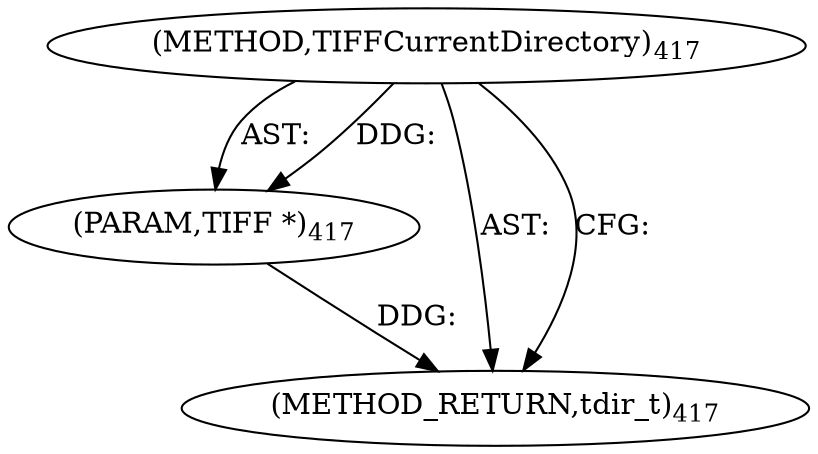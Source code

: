 digraph "TIFFCurrentDirectory" {  
"8731" [label = <(METHOD,TIFFCurrentDirectory)<SUB>417</SUB>> ]
"8732" [label = <(PARAM,TIFF *)<SUB>417</SUB>> ]
"8733" [label = <(METHOD_RETURN,tdir_t)<SUB>417</SUB>> ]
  "8731" -> "8732"  [ label = "AST: "] 
  "8731" -> "8733"  [ label = "AST: "] 
  "8731" -> "8733"  [ label = "CFG: "] 
  "8732" -> "8733"  [ label = "DDG: "] 
  "8731" -> "8732"  [ label = "DDG: "] 
}
